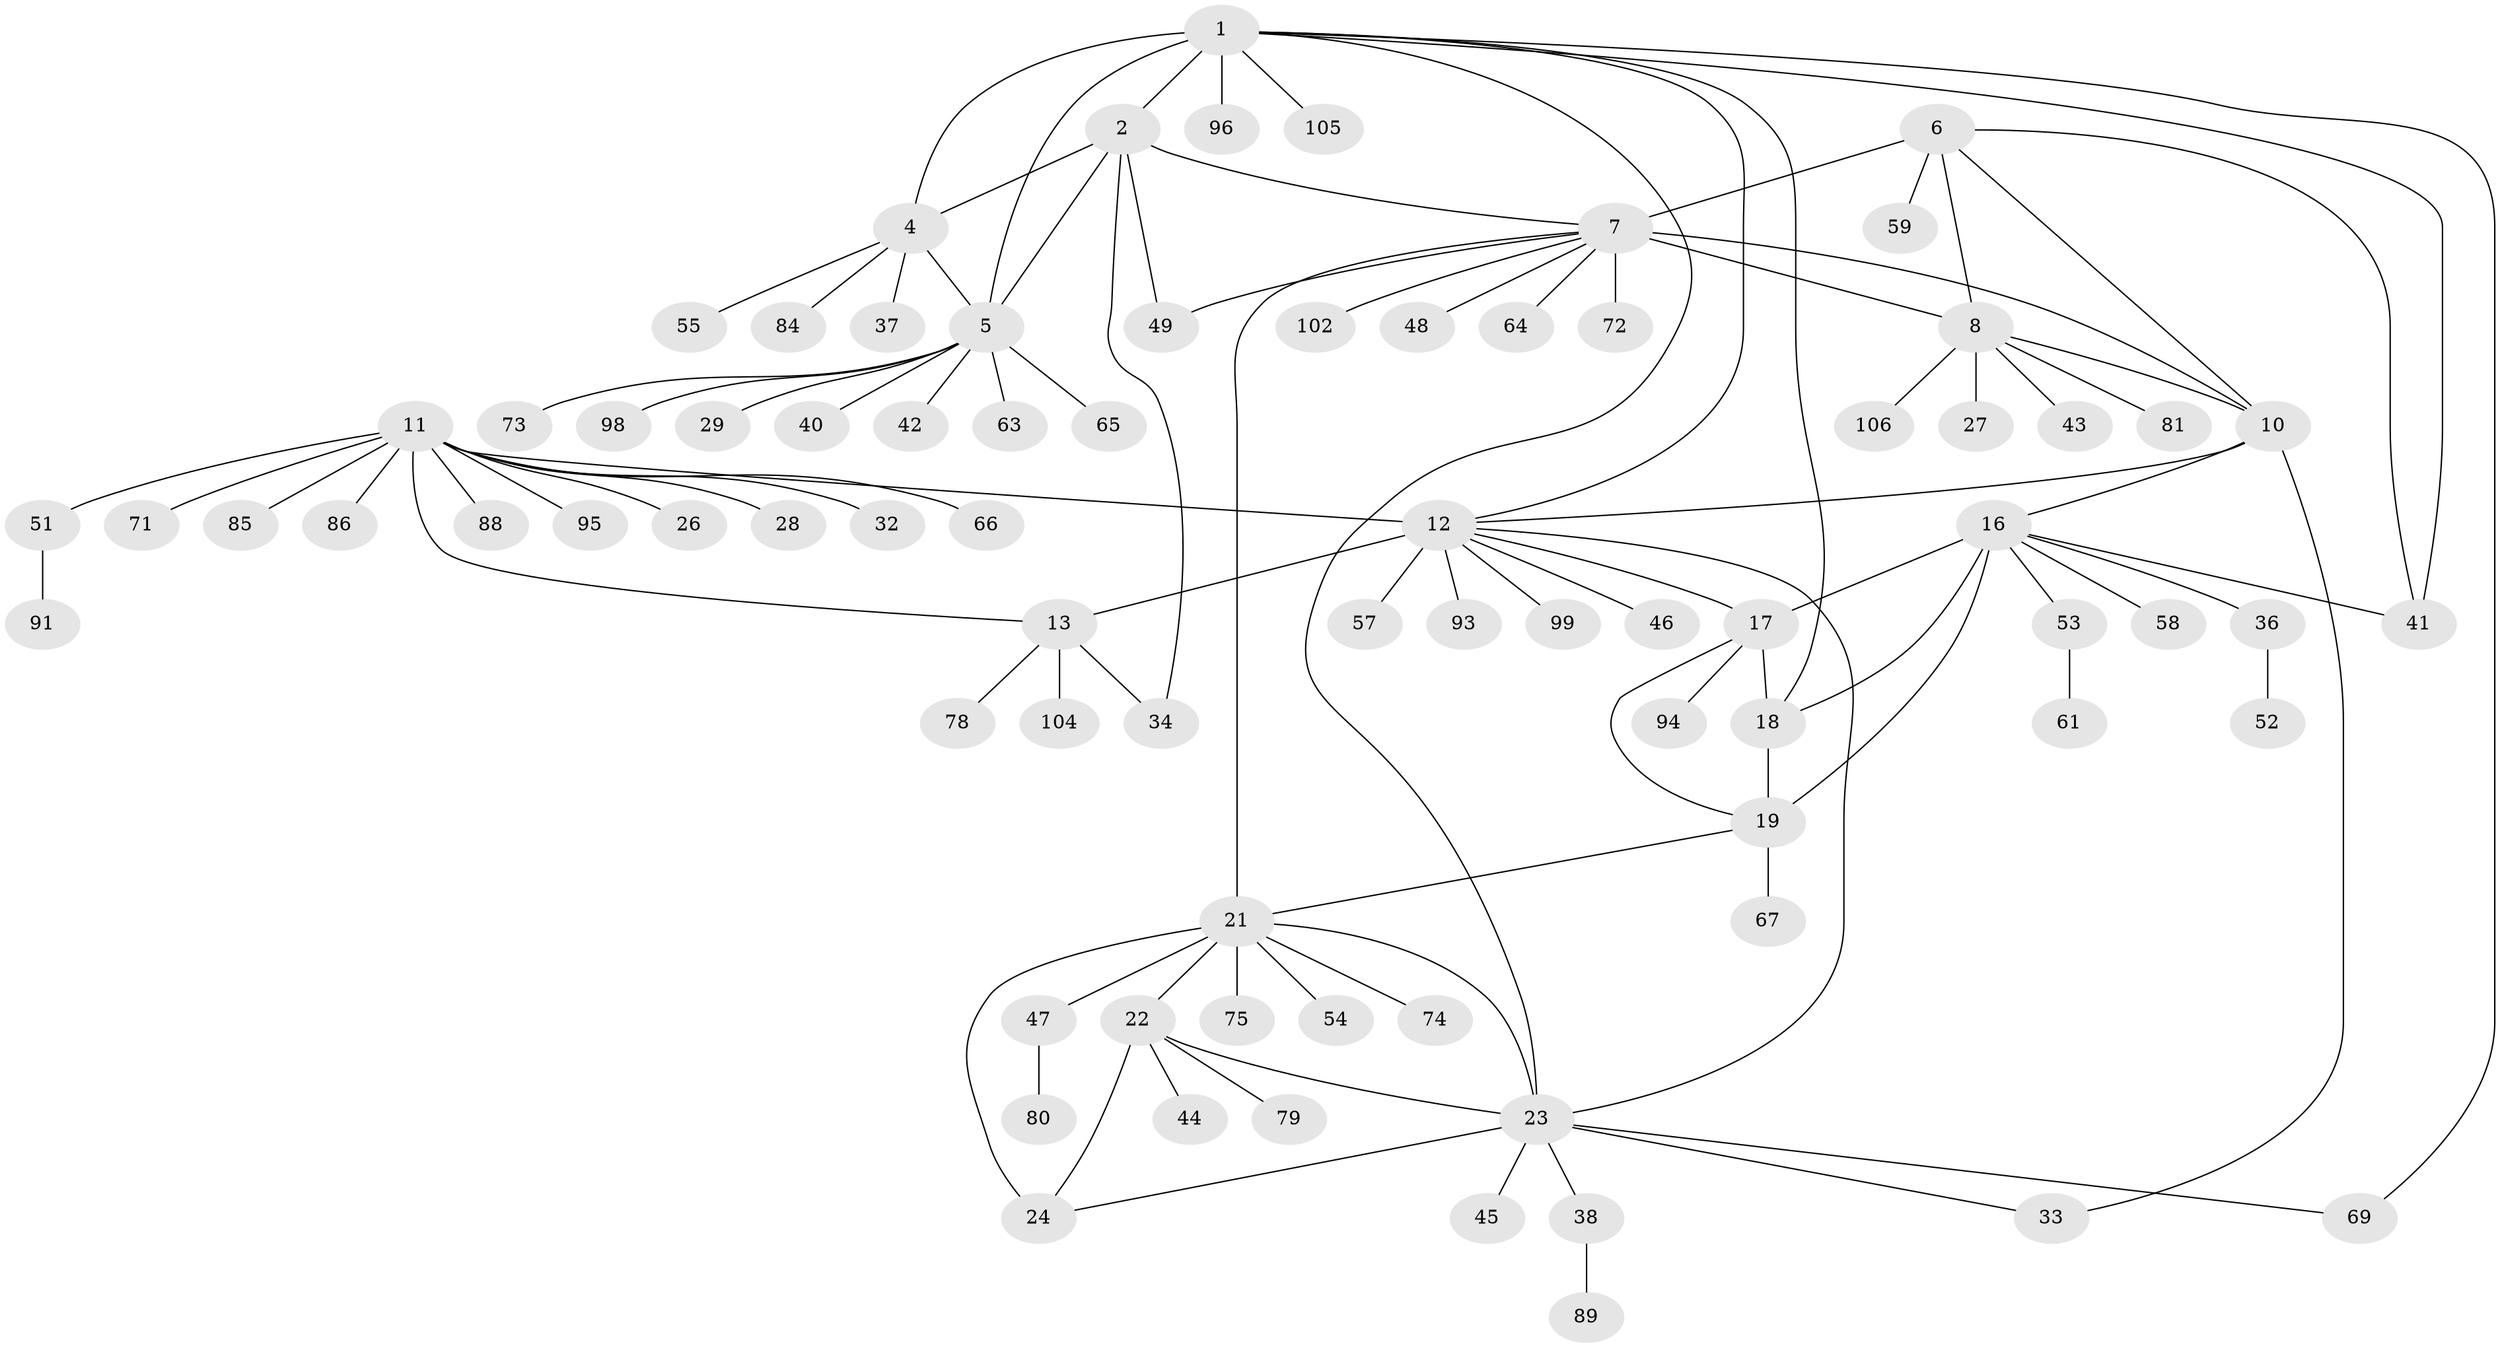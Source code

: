 // Generated by graph-tools (version 1.1) at 2025/24/03/03/25 07:24:17]
// undirected, 79 vertices, 103 edges
graph export_dot {
graph [start="1"]
  node [color=gray90,style=filled];
  1 [super="+3"];
  2;
  4 [super="+76"];
  5 [super="+30"];
  6;
  7 [super="+9"];
  8 [super="+87"];
  10 [super="+56"];
  11 [super="+14"];
  12 [super="+15"];
  13 [super="+101"];
  16 [super="+20"];
  17 [super="+77"];
  18;
  19 [super="+62"];
  21 [super="+25"];
  22 [super="+68"];
  23 [super="+31"];
  24;
  26 [super="+35"];
  27;
  28;
  29;
  32 [super="+50"];
  33;
  34 [super="+103"];
  36 [super="+39"];
  37 [super="+82"];
  38 [super="+97"];
  40;
  41 [super="+70"];
  42;
  43;
  44;
  45;
  46;
  47;
  48;
  49 [super="+90"];
  51 [super="+83"];
  52;
  53;
  54;
  55;
  57;
  58;
  59 [super="+60"];
  61;
  63;
  64;
  65;
  66 [super="+100"];
  67;
  69 [super="+92"];
  71;
  72;
  73;
  74;
  75;
  78;
  79;
  80;
  81;
  84;
  85;
  86;
  88;
  89;
  91;
  93;
  94;
  95;
  96;
  98;
  99;
  102;
  104;
  105;
  106;
  1 -- 2 [weight=2];
  1 -- 4 [weight=2];
  1 -- 5 [weight=2];
  1 -- 23;
  1 -- 41;
  1 -- 12;
  1 -- 96;
  1 -- 18;
  1 -- 105;
  1 -- 69;
  2 -- 4;
  2 -- 5;
  2 -- 7;
  2 -- 49;
  2 -- 34;
  4 -- 5;
  4 -- 37;
  4 -- 55;
  4 -- 84;
  5 -- 29;
  5 -- 40;
  5 -- 63;
  5 -- 73;
  5 -- 65;
  5 -- 42;
  5 -- 98;
  6 -- 7 [weight=2];
  6 -- 8;
  6 -- 10;
  6 -- 41;
  6 -- 59;
  7 -- 8 [weight=2];
  7 -- 10 [weight=2];
  7 -- 21;
  7 -- 48;
  7 -- 49;
  7 -- 64;
  7 -- 72;
  7 -- 102;
  8 -- 10;
  8 -- 27;
  8 -- 43;
  8 -- 81;
  8 -- 106;
  10 -- 12;
  10 -- 16;
  10 -- 33;
  11 -- 12 [weight=4];
  11 -- 13 [weight=2];
  11 -- 28;
  11 -- 32;
  11 -- 51;
  11 -- 66;
  11 -- 71;
  11 -- 85;
  11 -- 86;
  11 -- 88;
  11 -- 26;
  11 -- 95;
  12 -- 13 [weight=2];
  12 -- 23;
  12 -- 99;
  12 -- 46;
  12 -- 17;
  12 -- 57;
  12 -- 93;
  13 -- 34;
  13 -- 78;
  13 -- 104;
  16 -- 17 [weight=2];
  16 -- 18 [weight=2];
  16 -- 19 [weight=2];
  16 -- 36;
  16 -- 53;
  16 -- 58;
  16 -- 41;
  17 -- 18;
  17 -- 19;
  17 -- 94;
  18 -- 19;
  19 -- 67;
  19 -- 21;
  21 -- 22 [weight=2];
  21 -- 23 [weight=2];
  21 -- 24 [weight=2];
  21 -- 47;
  21 -- 54;
  21 -- 74;
  21 -- 75;
  22 -- 23;
  22 -- 24;
  22 -- 44;
  22 -- 79;
  23 -- 24;
  23 -- 33;
  23 -- 38;
  23 -- 45;
  23 -- 69;
  36 -- 52;
  38 -- 89;
  47 -- 80;
  51 -- 91;
  53 -- 61;
}

